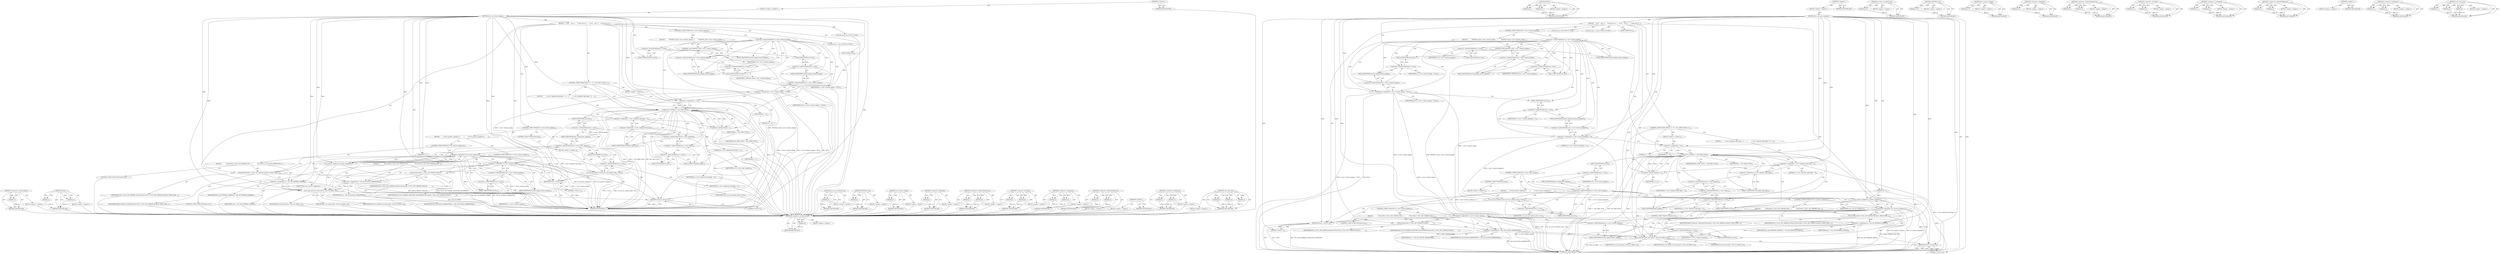 digraph "ssl3_send_alert" {
vulnerable_144 [label=<(METHOD,&lt;operator&gt;.postIncrement)>];
vulnerable_145 [label=<(PARAM,p1)>];
vulnerable_146 [label=<(BLOCK,&lt;empty&gt;,&lt;empty&gt;)>];
vulnerable_147 [label=<(METHOD_RETURN,ANY)>];
vulnerable_166 [label=<(METHOD,SSLerr)>];
vulnerable_167 [label=<(PARAM,p1)>];
vulnerable_168 [label=<(PARAM,p2)>];
vulnerable_169 [label=<(BLOCK,&lt;empty&gt;,&lt;empty&gt;)>];
vulnerable_170 [label=<(METHOD_RETURN,ANY)>];
vulnerable_6 [label=<(METHOD,&lt;global&gt;)<SUB>1</SUB>>];
vulnerable_7 [label=<(BLOCK,&lt;empty&gt;,&lt;empty&gt;)<SUB>1</SUB>>];
vulnerable_8 [label=<(METHOD,tls1_set_server_sigalgs)<SUB>1</SUB>>];
vulnerable_9 [label=<(PARAM,SSL *s)<SUB>1</SUB>>];
vulnerable_10 [label=<(BLOCK,{
    int al;
    size_t i;
    /* Clear any sh...,{
    int al;
    size_t i;
    /* Clear any sh...)<SUB>2</SUB>>];
vulnerable_11 [label="<(LOCAL,int al: int)<SUB>3</SUB>>"];
vulnerable_12 [label="<(LOCAL,size_t i: size_t)<SUB>4</SUB>>"];
vulnerable_13 [label=<(CONTROL_STRUCTURE,IF,if (s-&gt;cert-&gt;shared_sigalgs))<SUB>6</SUB>>];
vulnerable_14 [label=<(&lt;operator&gt;.indirectFieldAccess,s-&gt;cert-&gt;shared_sigalgs)<SUB>6</SUB>>];
vulnerable_15 [label=<(&lt;operator&gt;.indirectFieldAccess,s-&gt;cert)<SUB>6</SUB>>];
vulnerable_16 [label=<(IDENTIFIER,s,if (s-&gt;cert-&gt;shared_sigalgs))<SUB>6</SUB>>];
vulnerable_17 [label=<(FIELD_IDENTIFIER,cert,cert)<SUB>6</SUB>>];
vulnerable_18 [label=<(FIELD_IDENTIFIER,shared_sigalgs,shared_sigalgs)<SUB>6</SUB>>];
vulnerable_19 [label=<(BLOCK,{
         OPENSSL_free(s-&gt;cert-&gt;shared_sigalgs...,{
         OPENSSL_free(s-&gt;cert-&gt;shared_sigalgs...)<SUB>6</SUB>>];
vulnerable_20 [label=<(OPENSSL_free,OPENSSL_free(s-&gt;cert-&gt;shared_sigalgs))<SUB>7</SUB>>];
vulnerable_21 [label=<(&lt;operator&gt;.indirectFieldAccess,s-&gt;cert-&gt;shared_sigalgs)<SUB>7</SUB>>];
vulnerable_22 [label=<(&lt;operator&gt;.indirectFieldAccess,s-&gt;cert)<SUB>7</SUB>>];
vulnerable_23 [label=<(IDENTIFIER,s,OPENSSL_free(s-&gt;cert-&gt;shared_sigalgs))<SUB>7</SUB>>];
vulnerable_24 [label=<(FIELD_IDENTIFIER,cert,cert)<SUB>7</SUB>>];
vulnerable_25 [label=<(FIELD_IDENTIFIER,shared_sigalgs,shared_sigalgs)<SUB>7</SUB>>];
vulnerable_26 [label=<(&lt;operator&gt;.assignment,s-&gt;cert-&gt;shared_sigalgs = NULL)<SUB>8</SUB>>];
vulnerable_27 [label=<(&lt;operator&gt;.indirectFieldAccess,s-&gt;cert-&gt;shared_sigalgs)<SUB>8</SUB>>];
vulnerable_28 [label=<(&lt;operator&gt;.indirectFieldAccess,s-&gt;cert)<SUB>8</SUB>>];
vulnerable_29 [label=<(IDENTIFIER,s,s-&gt;cert-&gt;shared_sigalgs = NULL)<SUB>8</SUB>>];
vulnerable_30 [label=<(FIELD_IDENTIFIER,cert,cert)<SUB>8</SUB>>];
vulnerable_31 [label=<(FIELD_IDENTIFIER,shared_sigalgs,shared_sigalgs)<SUB>8</SUB>>];
vulnerable_32 [label=<(IDENTIFIER,NULL,s-&gt;cert-&gt;shared_sigalgs = NULL)<SUB>8</SUB>>];
vulnerable_33 [label=<(CONTROL_STRUCTURE,FOR,for (i = 0;i &lt; SSL_PKEY_NUM;i++))<SUB>11</SUB>>];
vulnerable_34 [label=<(BLOCK,&lt;empty&gt;,&lt;empty&gt;)<SUB>11</SUB>>];
vulnerable_35 [label=<(&lt;operator&gt;.assignment,i = 0)<SUB>11</SUB>>];
vulnerable_36 [label=<(IDENTIFIER,i,i = 0)<SUB>11</SUB>>];
vulnerable_37 [label=<(LITERAL,0,i = 0)<SUB>11</SUB>>];
vulnerable_38 [label=<(&lt;operator&gt;.lessThan,i &lt; SSL_PKEY_NUM)<SUB>11</SUB>>];
vulnerable_39 [label=<(IDENTIFIER,i,i &lt; SSL_PKEY_NUM)<SUB>11</SUB>>];
vulnerable_40 [label=<(IDENTIFIER,SSL_PKEY_NUM,i &lt; SSL_PKEY_NUM)<SUB>11</SUB>>];
vulnerable_41 [label=<(&lt;operator&gt;.postIncrement,i++)<SUB>11</SUB>>];
vulnerable_42 [label=<(IDENTIFIER,i,i++)<SUB>11</SUB>>];
vulnerable_43 [label=<(BLOCK,{
        s-&gt;cert-&gt;pkeys[i].valid_flags = 0;
    },{
        s-&gt;cert-&gt;pkeys[i].valid_flags = 0;
    })<SUB>11</SUB>>];
vulnerable_44 [label=<(&lt;operator&gt;.assignment,s-&gt;cert-&gt;pkeys[i].valid_flags = 0)<SUB>12</SUB>>];
vulnerable_45 [label=<(&lt;operator&gt;.fieldAccess,s-&gt;cert-&gt;pkeys[i].valid_flags)<SUB>12</SUB>>];
vulnerable_46 [label=<(&lt;operator&gt;.indirectIndexAccess,s-&gt;cert-&gt;pkeys[i])<SUB>12</SUB>>];
vulnerable_47 [label=<(&lt;operator&gt;.indirectFieldAccess,s-&gt;cert-&gt;pkeys)<SUB>12</SUB>>];
vulnerable_48 [label=<(&lt;operator&gt;.indirectFieldAccess,s-&gt;cert)<SUB>12</SUB>>];
vulnerable_49 [label=<(IDENTIFIER,s,s-&gt;cert-&gt;pkeys[i].valid_flags = 0)<SUB>12</SUB>>];
vulnerable_50 [label=<(FIELD_IDENTIFIER,cert,cert)<SUB>12</SUB>>];
vulnerable_51 [label=<(FIELD_IDENTIFIER,pkeys,pkeys)<SUB>12</SUB>>];
vulnerable_52 [label=<(IDENTIFIER,i,s-&gt;cert-&gt;pkeys[i].valid_flags = 0)<SUB>12</SUB>>];
vulnerable_53 [label=<(FIELD_IDENTIFIER,valid_flags,valid_flags)<SUB>12</SUB>>];
vulnerable_54 [label=<(LITERAL,0,s-&gt;cert-&gt;pkeys[i].valid_flags = 0)<SUB>12</SUB>>];
vulnerable_55 [label=<(CONTROL_STRUCTURE,IF,if (s-&gt;cert-&gt;peer_sigalgs))<SUB>16</SUB>>];
vulnerable_56 [label=<(&lt;operator&gt;.indirectFieldAccess,s-&gt;cert-&gt;peer_sigalgs)<SUB>16</SUB>>];
vulnerable_57 [label=<(&lt;operator&gt;.indirectFieldAccess,s-&gt;cert)<SUB>16</SUB>>];
vulnerable_58 [label=<(IDENTIFIER,s,if (s-&gt;cert-&gt;peer_sigalgs))<SUB>16</SUB>>];
vulnerable_59 [label=<(FIELD_IDENTIFIER,cert,cert)<SUB>16</SUB>>];
vulnerable_60 [label=<(FIELD_IDENTIFIER,peer_sigalgs,peer_sigalgs)<SUB>16</SUB>>];
vulnerable_61 [label=<(BLOCK,{
        if (!tls1_process_sigalgs(s)) {
     ...,{
        if (!tls1_process_sigalgs(s)) {
     ...)<SUB>16</SUB>>];
vulnerable_62 [label=<(CONTROL_STRUCTURE,IF,if (!tls1_process_sigalgs(s)))<SUB>17</SUB>>];
vulnerable_63 [label=<(&lt;operator&gt;.logicalNot,!tls1_process_sigalgs(s))<SUB>17</SUB>>];
vulnerable_64 [label=<(tls1_process_sigalgs,tls1_process_sigalgs(s))<SUB>17</SUB>>];
vulnerable_65 [label=<(IDENTIFIER,s,tls1_process_sigalgs(s))<SUB>17</SUB>>];
vulnerable_66 [label=<(BLOCK,{
            SSLerr(SSL_F_TLS1_SET_SERVER_SIGA...,{
            SSLerr(SSL_F_TLS1_SET_SERVER_SIGA...)<SUB>17</SUB>>];
vulnerable_67 [label=<(SSLerr,SSLerr(SSL_F_TLS1_SET_SERVER_SIGALGS, ERR_R_MAL...)<SUB>18</SUB>>];
vulnerable_68 [label=<(IDENTIFIER,SSL_F_TLS1_SET_SERVER_SIGALGS,SSLerr(SSL_F_TLS1_SET_SERVER_SIGALGS, ERR_R_MAL...)<SUB>18</SUB>>];
vulnerable_69 [label=<(IDENTIFIER,ERR_R_MALLOC_FAILURE,SSLerr(SSL_F_TLS1_SET_SERVER_SIGALGS, ERR_R_MAL...)<SUB>18</SUB>>];
vulnerable_70 [label=<(&lt;operator&gt;.assignment,al = SSL_AD_INTERNAL_ERROR)<SUB>19</SUB>>];
vulnerable_71 [label=<(IDENTIFIER,al,al = SSL_AD_INTERNAL_ERROR)<SUB>19</SUB>>];
vulnerable_72 [label=<(IDENTIFIER,SSL_AD_INTERNAL_ERROR,al = SSL_AD_INTERNAL_ERROR)<SUB>19</SUB>>];
vulnerable_73 [label=<(CONTROL_STRUCTURE,GOTO,goto err;)<SUB>20</SUB>>];
vulnerable_74 [label=<(CONTROL_STRUCTURE,IF,if (!s-&gt;cert-&gt;shared_sigalgs))<SUB>23</SUB>>];
vulnerable_75 [label=<(&lt;operator&gt;.logicalNot,!s-&gt;cert-&gt;shared_sigalgs)<SUB>23</SUB>>];
vulnerable_76 [label=<(&lt;operator&gt;.indirectFieldAccess,s-&gt;cert-&gt;shared_sigalgs)<SUB>23</SUB>>];
vulnerable_77 [label=<(&lt;operator&gt;.indirectFieldAccess,s-&gt;cert)<SUB>23</SUB>>];
vulnerable_78 [label=<(IDENTIFIER,s,!s-&gt;cert-&gt;shared_sigalgs)<SUB>23</SUB>>];
vulnerable_79 [label=<(FIELD_IDENTIFIER,cert,cert)<SUB>23</SUB>>];
vulnerable_80 [label=<(FIELD_IDENTIFIER,shared_sigalgs,shared_sigalgs)<SUB>23</SUB>>];
vulnerable_81 [label=<(BLOCK,{
            SSLerr(SSL_F_TLS1_SET_SERVER_SIGA...,{
            SSLerr(SSL_F_TLS1_SET_SERVER_SIGA...)<SUB>23</SUB>>];
vulnerable_82 [label=<(SSLerr,SSLerr(SSL_F_TLS1_SET_SERVER_SIGALGS,
         ...)<SUB>24</SUB>>];
vulnerable_83 [label=<(IDENTIFIER,SSL_F_TLS1_SET_SERVER_SIGALGS,SSLerr(SSL_F_TLS1_SET_SERVER_SIGALGS,
         ...)<SUB>24</SUB>>];
vulnerable_84 [label=<(IDENTIFIER,SSL_R_NO_SHARED_SIGATURE_ALGORITHMS,SSLerr(SSL_F_TLS1_SET_SERVER_SIGALGS,
         ...)<SUB>25</SUB>>];
vulnerable_85 [label=<(&lt;operator&gt;.assignment,al = SSL_AD_ILLEGAL_PARAMETER)<SUB>26</SUB>>];
vulnerable_86 [label=<(IDENTIFIER,al,al = SSL_AD_ILLEGAL_PARAMETER)<SUB>26</SUB>>];
vulnerable_87 [label=<(IDENTIFIER,SSL_AD_ILLEGAL_PARAMETER,al = SSL_AD_ILLEGAL_PARAMETER)<SUB>26</SUB>>];
vulnerable_88 [label=<(CONTROL_STRUCTURE,GOTO,goto err;)<SUB>27</SUB>>];
vulnerable_89 [label=<(CONTROL_STRUCTURE,ELSE,else)<SUB>30</SUB>>];
vulnerable_90 [label=<(BLOCK,&lt;empty&gt;,&lt;empty&gt;)<SUB>30</SUB>>];
vulnerable_91 [label=<(ssl_cert_set_default_md,ssl_cert_set_default_md(s-&gt;cert))<SUB>30</SUB>>];
vulnerable_92 [label=<(&lt;operator&gt;.indirectFieldAccess,s-&gt;cert)<SUB>30</SUB>>];
vulnerable_93 [label=<(IDENTIFIER,s,ssl_cert_set_default_md(s-&gt;cert))<SUB>30</SUB>>];
vulnerable_94 [label=<(FIELD_IDENTIFIER,cert,cert)<SUB>30</SUB>>];
vulnerable_95 [label=<(RETURN,return 1;,return 1;)<SUB>31</SUB>>];
vulnerable_96 [label=<(LITERAL,1,return 1;)<SUB>31</SUB>>];
vulnerable_97 [label=<(JUMP_TARGET,err)<SUB>32</SUB>>];
vulnerable_98 [label=<(ssl3_send_alert,ssl3_send_alert(s, SSL3_AL_FATAL, al))<SUB>33</SUB>>];
vulnerable_99 [label=<(IDENTIFIER,s,ssl3_send_alert(s, SSL3_AL_FATAL, al))<SUB>33</SUB>>];
vulnerable_100 [label=<(IDENTIFIER,SSL3_AL_FATAL,ssl3_send_alert(s, SSL3_AL_FATAL, al))<SUB>33</SUB>>];
vulnerable_101 [label=<(IDENTIFIER,al,ssl3_send_alert(s, SSL3_AL_FATAL, al))<SUB>33</SUB>>];
vulnerable_102 [label=<(RETURN,return 0;,return 0;)<SUB>34</SUB>>];
vulnerable_103 [label=<(LITERAL,0,return 0;)<SUB>34</SUB>>];
vulnerable_104 [label=<(METHOD_RETURN,int)<SUB>1</SUB>>];
vulnerable_106 [label=<(METHOD_RETURN,ANY)<SUB>1</SUB>>];
vulnerable_171 [label=<(METHOD,ssl_cert_set_default_md)>];
vulnerable_172 [label=<(PARAM,p1)>];
vulnerable_173 [label=<(BLOCK,&lt;empty&gt;,&lt;empty&gt;)>];
vulnerable_174 [label=<(METHOD_RETURN,ANY)>];
vulnerable_130 [label=<(METHOD,OPENSSL_free)>];
vulnerable_131 [label=<(PARAM,p1)>];
vulnerable_132 [label=<(BLOCK,&lt;empty&gt;,&lt;empty&gt;)>];
vulnerable_133 [label=<(METHOD_RETURN,ANY)>];
vulnerable_162 [label=<(METHOD,tls1_process_sigalgs)>];
vulnerable_163 [label=<(PARAM,p1)>];
vulnerable_164 [label=<(BLOCK,&lt;empty&gt;,&lt;empty&gt;)>];
vulnerable_165 [label=<(METHOD_RETURN,ANY)>];
vulnerable_158 [label=<(METHOD,&lt;operator&gt;.logicalNot)>];
vulnerable_159 [label=<(PARAM,p1)>];
vulnerable_160 [label=<(BLOCK,&lt;empty&gt;,&lt;empty&gt;)>];
vulnerable_161 [label=<(METHOD_RETURN,ANY)>];
vulnerable_153 [label=<(METHOD,&lt;operator&gt;.indirectIndexAccess)>];
vulnerable_154 [label=<(PARAM,p1)>];
vulnerable_155 [label=<(PARAM,p2)>];
vulnerable_156 [label=<(BLOCK,&lt;empty&gt;,&lt;empty&gt;)>];
vulnerable_157 [label=<(METHOD_RETURN,ANY)>];
vulnerable_139 [label=<(METHOD,&lt;operator&gt;.lessThan)>];
vulnerable_140 [label=<(PARAM,p1)>];
vulnerable_141 [label=<(PARAM,p2)>];
vulnerable_142 [label=<(BLOCK,&lt;empty&gt;,&lt;empty&gt;)>];
vulnerable_143 [label=<(METHOD_RETURN,ANY)>];
vulnerable_134 [label=<(METHOD,&lt;operator&gt;.assignment)>];
vulnerable_135 [label=<(PARAM,p1)>];
vulnerable_136 [label=<(PARAM,p2)>];
vulnerable_137 [label=<(BLOCK,&lt;empty&gt;,&lt;empty&gt;)>];
vulnerable_138 [label=<(METHOD_RETURN,ANY)>];
vulnerable_125 [label=<(METHOD,&lt;operator&gt;.indirectFieldAccess)>];
vulnerable_126 [label=<(PARAM,p1)>];
vulnerable_127 [label=<(PARAM,p2)>];
vulnerable_128 [label=<(BLOCK,&lt;empty&gt;,&lt;empty&gt;)>];
vulnerable_129 [label=<(METHOD_RETURN,ANY)>];
vulnerable_119 [label=<(METHOD,&lt;global&gt;)<SUB>1</SUB>>];
vulnerable_120 [label=<(BLOCK,&lt;empty&gt;,&lt;empty&gt;)>];
vulnerable_121 [label=<(METHOD_RETURN,ANY)>];
vulnerable_148 [label=<(METHOD,&lt;operator&gt;.fieldAccess)>];
vulnerable_149 [label=<(PARAM,p1)>];
vulnerable_150 [label=<(PARAM,p2)>];
vulnerable_151 [label=<(BLOCK,&lt;empty&gt;,&lt;empty&gt;)>];
vulnerable_152 [label=<(METHOD_RETURN,ANY)>];
vulnerable_175 [label=<(METHOD,ssl3_send_alert)>];
vulnerable_176 [label=<(PARAM,p1)>];
vulnerable_177 [label=<(PARAM,p2)>];
vulnerable_178 [label=<(PARAM,p3)>];
vulnerable_179 [label=<(BLOCK,&lt;empty&gt;,&lt;empty&gt;)>];
vulnerable_180 [label=<(METHOD_RETURN,ANY)>];
fixed_151 [label=<(METHOD,&lt;operator&gt;.postIncrement)>];
fixed_152 [label=<(PARAM,p1)>];
fixed_153 [label=<(BLOCK,&lt;empty&gt;,&lt;empty&gt;)>];
fixed_154 [label=<(METHOD_RETURN,ANY)>];
fixed_173 [label=<(METHOD,SSLerr)>];
fixed_174 [label=<(PARAM,p1)>];
fixed_175 [label=<(PARAM,p2)>];
fixed_176 [label=<(BLOCK,&lt;empty&gt;,&lt;empty&gt;)>];
fixed_177 [label=<(METHOD_RETURN,ANY)>];
fixed_6 [label=<(METHOD,&lt;global&gt;)<SUB>1</SUB>>];
fixed_7 [label=<(BLOCK,&lt;empty&gt;,&lt;empty&gt;)<SUB>1</SUB>>];
fixed_8 [label=<(METHOD,tls1_set_server_sigalgs)<SUB>1</SUB>>];
fixed_9 [label=<(PARAM,SSL *s)<SUB>1</SUB>>];
fixed_10 [label=<(BLOCK,{
    int al;
    size_t i;
    /* Clear any sh...,{
    int al;
    size_t i;
    /* Clear any sh...)<SUB>2</SUB>>];
fixed_11 [label="<(LOCAL,int al: int)<SUB>3</SUB>>"];
fixed_12 [label="<(LOCAL,size_t i: size_t)<SUB>4</SUB>>"];
fixed_13 [label=<(CONTROL_STRUCTURE,IF,if (s-&gt;cert-&gt;shared_sigalgs))<SUB>6</SUB>>];
fixed_14 [label=<(&lt;operator&gt;.indirectFieldAccess,s-&gt;cert-&gt;shared_sigalgs)<SUB>6</SUB>>];
fixed_15 [label=<(&lt;operator&gt;.indirectFieldAccess,s-&gt;cert)<SUB>6</SUB>>];
fixed_16 [label=<(IDENTIFIER,s,if (s-&gt;cert-&gt;shared_sigalgs))<SUB>6</SUB>>];
fixed_17 [label=<(FIELD_IDENTIFIER,cert,cert)<SUB>6</SUB>>];
fixed_18 [label=<(FIELD_IDENTIFIER,shared_sigalgs,shared_sigalgs)<SUB>6</SUB>>];
fixed_19 [label=<(BLOCK,{
         OPENSSL_free(s-&gt;cert-&gt;shared_sigalgs...,{
         OPENSSL_free(s-&gt;cert-&gt;shared_sigalgs...)<SUB>6</SUB>>];
fixed_20 [label=<(OPENSSL_free,OPENSSL_free(s-&gt;cert-&gt;shared_sigalgs))<SUB>7</SUB>>];
fixed_21 [label=<(&lt;operator&gt;.indirectFieldAccess,s-&gt;cert-&gt;shared_sigalgs)<SUB>7</SUB>>];
fixed_22 [label=<(&lt;operator&gt;.indirectFieldAccess,s-&gt;cert)<SUB>7</SUB>>];
fixed_23 [label=<(IDENTIFIER,s,OPENSSL_free(s-&gt;cert-&gt;shared_sigalgs))<SUB>7</SUB>>];
fixed_24 [label=<(FIELD_IDENTIFIER,cert,cert)<SUB>7</SUB>>];
fixed_25 [label=<(FIELD_IDENTIFIER,shared_sigalgs,shared_sigalgs)<SUB>7</SUB>>];
fixed_26 [label=<(&lt;operator&gt;.assignment,s-&gt;cert-&gt;shared_sigalgs = NULL)<SUB>8</SUB>>];
fixed_27 [label=<(&lt;operator&gt;.indirectFieldAccess,s-&gt;cert-&gt;shared_sigalgs)<SUB>8</SUB>>];
fixed_28 [label=<(&lt;operator&gt;.indirectFieldAccess,s-&gt;cert)<SUB>8</SUB>>];
fixed_29 [label=<(IDENTIFIER,s,s-&gt;cert-&gt;shared_sigalgs = NULL)<SUB>8</SUB>>];
fixed_30 [label=<(FIELD_IDENTIFIER,cert,cert)<SUB>8</SUB>>];
fixed_31 [label=<(FIELD_IDENTIFIER,shared_sigalgs,shared_sigalgs)<SUB>8</SUB>>];
fixed_32 [label=<(IDENTIFIER,NULL,s-&gt;cert-&gt;shared_sigalgs = NULL)<SUB>8</SUB>>];
fixed_33 [label=<(&lt;operator&gt;.assignment,s-&gt;cert-&gt;shared_sigalgslen = 0)<SUB>9</SUB>>];
fixed_34 [label=<(&lt;operator&gt;.indirectFieldAccess,s-&gt;cert-&gt;shared_sigalgslen)<SUB>9</SUB>>];
fixed_35 [label=<(&lt;operator&gt;.indirectFieldAccess,s-&gt;cert)<SUB>9</SUB>>];
fixed_36 [label=<(IDENTIFIER,s,s-&gt;cert-&gt;shared_sigalgslen = 0)<SUB>9</SUB>>];
fixed_37 [label=<(FIELD_IDENTIFIER,cert,cert)<SUB>9</SUB>>];
fixed_38 [label=<(FIELD_IDENTIFIER,shared_sigalgslen,shared_sigalgslen)<SUB>9</SUB>>];
fixed_39 [label=<(LITERAL,0,s-&gt;cert-&gt;shared_sigalgslen = 0)<SUB>9</SUB>>];
fixed_40 [label=<(CONTROL_STRUCTURE,FOR,for (i = 0;i &lt; SSL_PKEY_NUM;i++))<SUB>12</SUB>>];
fixed_41 [label=<(BLOCK,&lt;empty&gt;,&lt;empty&gt;)<SUB>12</SUB>>];
fixed_42 [label=<(&lt;operator&gt;.assignment,i = 0)<SUB>12</SUB>>];
fixed_43 [label=<(IDENTIFIER,i,i = 0)<SUB>12</SUB>>];
fixed_44 [label=<(LITERAL,0,i = 0)<SUB>12</SUB>>];
fixed_45 [label=<(&lt;operator&gt;.lessThan,i &lt; SSL_PKEY_NUM)<SUB>12</SUB>>];
fixed_46 [label=<(IDENTIFIER,i,i &lt; SSL_PKEY_NUM)<SUB>12</SUB>>];
fixed_47 [label=<(IDENTIFIER,SSL_PKEY_NUM,i &lt; SSL_PKEY_NUM)<SUB>12</SUB>>];
fixed_48 [label=<(&lt;operator&gt;.postIncrement,i++)<SUB>12</SUB>>];
fixed_49 [label=<(IDENTIFIER,i,i++)<SUB>12</SUB>>];
fixed_50 [label=<(BLOCK,{
        s-&gt;cert-&gt;pkeys[i].valid_flags = 0;
    },{
        s-&gt;cert-&gt;pkeys[i].valid_flags = 0;
    })<SUB>12</SUB>>];
fixed_51 [label=<(&lt;operator&gt;.assignment,s-&gt;cert-&gt;pkeys[i].valid_flags = 0)<SUB>13</SUB>>];
fixed_52 [label=<(&lt;operator&gt;.fieldAccess,s-&gt;cert-&gt;pkeys[i].valid_flags)<SUB>13</SUB>>];
fixed_53 [label=<(&lt;operator&gt;.indirectIndexAccess,s-&gt;cert-&gt;pkeys[i])<SUB>13</SUB>>];
fixed_54 [label=<(&lt;operator&gt;.indirectFieldAccess,s-&gt;cert-&gt;pkeys)<SUB>13</SUB>>];
fixed_55 [label=<(&lt;operator&gt;.indirectFieldAccess,s-&gt;cert)<SUB>13</SUB>>];
fixed_56 [label=<(IDENTIFIER,s,s-&gt;cert-&gt;pkeys[i].valid_flags = 0)<SUB>13</SUB>>];
fixed_57 [label=<(FIELD_IDENTIFIER,cert,cert)<SUB>13</SUB>>];
fixed_58 [label=<(FIELD_IDENTIFIER,pkeys,pkeys)<SUB>13</SUB>>];
fixed_59 [label=<(IDENTIFIER,i,s-&gt;cert-&gt;pkeys[i].valid_flags = 0)<SUB>13</SUB>>];
fixed_60 [label=<(FIELD_IDENTIFIER,valid_flags,valid_flags)<SUB>13</SUB>>];
fixed_61 [label=<(LITERAL,0,s-&gt;cert-&gt;pkeys[i].valid_flags = 0)<SUB>13</SUB>>];
fixed_62 [label=<(CONTROL_STRUCTURE,IF,if (s-&gt;cert-&gt;peer_sigalgs))<SUB>17</SUB>>];
fixed_63 [label=<(&lt;operator&gt;.indirectFieldAccess,s-&gt;cert-&gt;peer_sigalgs)<SUB>17</SUB>>];
fixed_64 [label=<(&lt;operator&gt;.indirectFieldAccess,s-&gt;cert)<SUB>17</SUB>>];
fixed_65 [label=<(IDENTIFIER,s,if (s-&gt;cert-&gt;peer_sigalgs))<SUB>17</SUB>>];
fixed_66 [label=<(FIELD_IDENTIFIER,cert,cert)<SUB>17</SUB>>];
fixed_67 [label=<(FIELD_IDENTIFIER,peer_sigalgs,peer_sigalgs)<SUB>17</SUB>>];
fixed_68 [label=<(BLOCK,{
        if (!tls1_process_sigalgs(s)) {
     ...,{
        if (!tls1_process_sigalgs(s)) {
     ...)<SUB>17</SUB>>];
fixed_69 [label=<(CONTROL_STRUCTURE,IF,if (!tls1_process_sigalgs(s)))<SUB>18</SUB>>];
fixed_70 [label=<(&lt;operator&gt;.logicalNot,!tls1_process_sigalgs(s))<SUB>18</SUB>>];
fixed_71 [label=<(tls1_process_sigalgs,tls1_process_sigalgs(s))<SUB>18</SUB>>];
fixed_72 [label=<(IDENTIFIER,s,tls1_process_sigalgs(s))<SUB>18</SUB>>];
fixed_73 [label=<(BLOCK,{
            SSLerr(SSL_F_TLS1_SET_SERVER_SIGA...,{
            SSLerr(SSL_F_TLS1_SET_SERVER_SIGA...)<SUB>18</SUB>>];
fixed_74 [label=<(SSLerr,SSLerr(SSL_F_TLS1_SET_SERVER_SIGALGS, ERR_R_MAL...)<SUB>19</SUB>>];
fixed_75 [label=<(IDENTIFIER,SSL_F_TLS1_SET_SERVER_SIGALGS,SSLerr(SSL_F_TLS1_SET_SERVER_SIGALGS, ERR_R_MAL...)<SUB>19</SUB>>];
fixed_76 [label=<(IDENTIFIER,ERR_R_MALLOC_FAILURE,SSLerr(SSL_F_TLS1_SET_SERVER_SIGALGS, ERR_R_MAL...)<SUB>19</SUB>>];
fixed_77 [label=<(&lt;operator&gt;.assignment,al = SSL_AD_INTERNAL_ERROR)<SUB>20</SUB>>];
fixed_78 [label=<(IDENTIFIER,al,al = SSL_AD_INTERNAL_ERROR)<SUB>20</SUB>>];
fixed_79 [label=<(IDENTIFIER,SSL_AD_INTERNAL_ERROR,al = SSL_AD_INTERNAL_ERROR)<SUB>20</SUB>>];
fixed_80 [label=<(CONTROL_STRUCTURE,GOTO,goto err;)<SUB>21</SUB>>];
fixed_81 [label=<(CONTROL_STRUCTURE,IF,if (!s-&gt;cert-&gt;shared_sigalgs))<SUB>24</SUB>>];
fixed_82 [label=<(&lt;operator&gt;.logicalNot,!s-&gt;cert-&gt;shared_sigalgs)<SUB>24</SUB>>];
fixed_83 [label=<(&lt;operator&gt;.indirectFieldAccess,s-&gt;cert-&gt;shared_sigalgs)<SUB>24</SUB>>];
fixed_84 [label=<(&lt;operator&gt;.indirectFieldAccess,s-&gt;cert)<SUB>24</SUB>>];
fixed_85 [label=<(IDENTIFIER,s,!s-&gt;cert-&gt;shared_sigalgs)<SUB>24</SUB>>];
fixed_86 [label=<(FIELD_IDENTIFIER,cert,cert)<SUB>24</SUB>>];
fixed_87 [label=<(FIELD_IDENTIFIER,shared_sigalgs,shared_sigalgs)<SUB>24</SUB>>];
fixed_88 [label=<(BLOCK,{
            SSLerr(SSL_F_TLS1_SET_SERVER_SIGA...,{
            SSLerr(SSL_F_TLS1_SET_SERVER_SIGA...)<SUB>24</SUB>>];
fixed_89 [label=<(SSLerr,SSLerr(SSL_F_TLS1_SET_SERVER_SIGALGS,
         ...)<SUB>25</SUB>>];
fixed_90 [label=<(IDENTIFIER,SSL_F_TLS1_SET_SERVER_SIGALGS,SSLerr(SSL_F_TLS1_SET_SERVER_SIGALGS,
         ...)<SUB>25</SUB>>];
fixed_91 [label=<(IDENTIFIER,SSL_R_NO_SHARED_SIGATURE_ALGORITHMS,SSLerr(SSL_F_TLS1_SET_SERVER_SIGALGS,
         ...)<SUB>26</SUB>>];
fixed_92 [label=<(&lt;operator&gt;.assignment,al = SSL_AD_ILLEGAL_PARAMETER)<SUB>27</SUB>>];
fixed_93 [label=<(IDENTIFIER,al,al = SSL_AD_ILLEGAL_PARAMETER)<SUB>27</SUB>>];
fixed_94 [label=<(IDENTIFIER,SSL_AD_ILLEGAL_PARAMETER,al = SSL_AD_ILLEGAL_PARAMETER)<SUB>27</SUB>>];
fixed_95 [label=<(CONTROL_STRUCTURE,GOTO,goto err;)<SUB>28</SUB>>];
fixed_96 [label=<(CONTROL_STRUCTURE,ELSE,else)<SUB>31</SUB>>];
fixed_97 [label=<(BLOCK,&lt;empty&gt;,&lt;empty&gt;)<SUB>31</SUB>>];
fixed_98 [label=<(ssl_cert_set_default_md,ssl_cert_set_default_md(s-&gt;cert))<SUB>31</SUB>>];
fixed_99 [label=<(&lt;operator&gt;.indirectFieldAccess,s-&gt;cert)<SUB>31</SUB>>];
fixed_100 [label=<(IDENTIFIER,s,ssl_cert_set_default_md(s-&gt;cert))<SUB>31</SUB>>];
fixed_101 [label=<(FIELD_IDENTIFIER,cert,cert)<SUB>31</SUB>>];
fixed_102 [label=<(RETURN,return 1;,return 1;)<SUB>32</SUB>>];
fixed_103 [label=<(LITERAL,1,return 1;)<SUB>32</SUB>>];
fixed_104 [label=<(JUMP_TARGET,err)<SUB>33</SUB>>];
fixed_105 [label=<(ssl3_send_alert,ssl3_send_alert(s, SSL3_AL_FATAL, al))<SUB>34</SUB>>];
fixed_106 [label=<(IDENTIFIER,s,ssl3_send_alert(s, SSL3_AL_FATAL, al))<SUB>34</SUB>>];
fixed_107 [label=<(IDENTIFIER,SSL3_AL_FATAL,ssl3_send_alert(s, SSL3_AL_FATAL, al))<SUB>34</SUB>>];
fixed_108 [label=<(IDENTIFIER,al,ssl3_send_alert(s, SSL3_AL_FATAL, al))<SUB>34</SUB>>];
fixed_109 [label=<(RETURN,return 0;,return 0;)<SUB>35</SUB>>];
fixed_110 [label=<(LITERAL,0,return 0;)<SUB>35</SUB>>];
fixed_111 [label=<(METHOD_RETURN,int)<SUB>1</SUB>>];
fixed_113 [label=<(METHOD_RETURN,ANY)<SUB>1</SUB>>];
fixed_178 [label=<(METHOD,ssl_cert_set_default_md)>];
fixed_179 [label=<(PARAM,p1)>];
fixed_180 [label=<(BLOCK,&lt;empty&gt;,&lt;empty&gt;)>];
fixed_181 [label=<(METHOD_RETURN,ANY)>];
fixed_137 [label=<(METHOD,OPENSSL_free)>];
fixed_138 [label=<(PARAM,p1)>];
fixed_139 [label=<(BLOCK,&lt;empty&gt;,&lt;empty&gt;)>];
fixed_140 [label=<(METHOD_RETURN,ANY)>];
fixed_169 [label=<(METHOD,tls1_process_sigalgs)>];
fixed_170 [label=<(PARAM,p1)>];
fixed_171 [label=<(BLOCK,&lt;empty&gt;,&lt;empty&gt;)>];
fixed_172 [label=<(METHOD_RETURN,ANY)>];
fixed_165 [label=<(METHOD,&lt;operator&gt;.logicalNot)>];
fixed_166 [label=<(PARAM,p1)>];
fixed_167 [label=<(BLOCK,&lt;empty&gt;,&lt;empty&gt;)>];
fixed_168 [label=<(METHOD_RETURN,ANY)>];
fixed_160 [label=<(METHOD,&lt;operator&gt;.indirectIndexAccess)>];
fixed_161 [label=<(PARAM,p1)>];
fixed_162 [label=<(PARAM,p2)>];
fixed_163 [label=<(BLOCK,&lt;empty&gt;,&lt;empty&gt;)>];
fixed_164 [label=<(METHOD_RETURN,ANY)>];
fixed_146 [label=<(METHOD,&lt;operator&gt;.lessThan)>];
fixed_147 [label=<(PARAM,p1)>];
fixed_148 [label=<(PARAM,p2)>];
fixed_149 [label=<(BLOCK,&lt;empty&gt;,&lt;empty&gt;)>];
fixed_150 [label=<(METHOD_RETURN,ANY)>];
fixed_141 [label=<(METHOD,&lt;operator&gt;.assignment)>];
fixed_142 [label=<(PARAM,p1)>];
fixed_143 [label=<(PARAM,p2)>];
fixed_144 [label=<(BLOCK,&lt;empty&gt;,&lt;empty&gt;)>];
fixed_145 [label=<(METHOD_RETURN,ANY)>];
fixed_132 [label=<(METHOD,&lt;operator&gt;.indirectFieldAccess)>];
fixed_133 [label=<(PARAM,p1)>];
fixed_134 [label=<(PARAM,p2)>];
fixed_135 [label=<(BLOCK,&lt;empty&gt;,&lt;empty&gt;)>];
fixed_136 [label=<(METHOD_RETURN,ANY)>];
fixed_126 [label=<(METHOD,&lt;global&gt;)<SUB>1</SUB>>];
fixed_127 [label=<(BLOCK,&lt;empty&gt;,&lt;empty&gt;)>];
fixed_128 [label=<(METHOD_RETURN,ANY)>];
fixed_155 [label=<(METHOD,&lt;operator&gt;.fieldAccess)>];
fixed_156 [label=<(PARAM,p1)>];
fixed_157 [label=<(PARAM,p2)>];
fixed_158 [label=<(BLOCK,&lt;empty&gt;,&lt;empty&gt;)>];
fixed_159 [label=<(METHOD_RETURN,ANY)>];
fixed_182 [label=<(METHOD,ssl3_send_alert)>];
fixed_183 [label=<(PARAM,p1)>];
fixed_184 [label=<(PARAM,p2)>];
fixed_185 [label=<(PARAM,p3)>];
fixed_186 [label=<(BLOCK,&lt;empty&gt;,&lt;empty&gt;)>];
fixed_187 [label=<(METHOD_RETURN,ANY)>];
vulnerable_144 -> vulnerable_145  [key=0, label="AST: "];
vulnerable_144 -> vulnerable_145  [key=1, label="DDG: "];
vulnerable_144 -> vulnerable_146  [key=0, label="AST: "];
vulnerable_144 -> vulnerable_147  [key=0, label="AST: "];
vulnerable_144 -> vulnerable_147  [key=1, label="CFG: "];
vulnerable_145 -> vulnerable_147  [key=0, label="DDG: p1"];
vulnerable_146 -> fixed_151  [key=0];
vulnerable_147 -> fixed_151  [key=0];
vulnerable_166 -> vulnerable_167  [key=0, label="AST: "];
vulnerable_166 -> vulnerable_167  [key=1, label="DDG: "];
vulnerable_166 -> vulnerable_169  [key=0, label="AST: "];
vulnerable_166 -> vulnerable_168  [key=0, label="AST: "];
vulnerable_166 -> vulnerable_168  [key=1, label="DDG: "];
vulnerable_166 -> vulnerable_170  [key=0, label="AST: "];
vulnerable_166 -> vulnerable_170  [key=1, label="CFG: "];
vulnerable_167 -> vulnerable_170  [key=0, label="DDG: p1"];
vulnerable_168 -> vulnerable_170  [key=0, label="DDG: p2"];
vulnerable_169 -> fixed_151  [key=0];
vulnerable_170 -> fixed_151  [key=0];
vulnerable_6 -> vulnerable_7  [key=0, label="AST: "];
vulnerable_6 -> vulnerable_106  [key=0, label="AST: "];
vulnerable_6 -> vulnerable_106  [key=1, label="CFG: "];
vulnerable_7 -> vulnerable_8  [key=0, label="AST: "];
vulnerable_8 -> vulnerable_9  [key=0, label="AST: "];
vulnerable_8 -> vulnerable_9  [key=1, label="DDG: "];
vulnerable_8 -> vulnerable_10  [key=0, label="AST: "];
vulnerable_8 -> vulnerable_104  [key=0, label="AST: "];
vulnerable_8 -> vulnerable_17  [key=0, label="CFG: "];
vulnerable_8 -> vulnerable_95  [key=0, label="DDG: "];
vulnerable_8 -> vulnerable_102  [key=0, label="DDG: "];
vulnerable_8 -> vulnerable_96  [key=0, label="DDG: "];
vulnerable_8 -> vulnerable_98  [key=0, label="DDG: "];
vulnerable_8 -> vulnerable_103  [key=0, label="DDG: "];
vulnerable_8 -> vulnerable_26  [key=0, label="DDG: "];
vulnerable_8 -> vulnerable_35  [key=0, label="DDG: "];
vulnerable_8 -> vulnerable_38  [key=0, label="DDG: "];
vulnerable_8 -> vulnerable_41  [key=0, label="DDG: "];
vulnerable_8 -> vulnerable_44  [key=0, label="DDG: "];
vulnerable_8 -> vulnerable_70  [key=0, label="DDG: "];
vulnerable_8 -> vulnerable_85  [key=0, label="DDG: "];
vulnerable_8 -> vulnerable_64  [key=0, label="DDG: "];
vulnerable_8 -> vulnerable_67  [key=0, label="DDG: "];
vulnerable_8 -> vulnerable_82  [key=0, label="DDG: "];
vulnerable_9 -> vulnerable_104  [key=0, label="DDG: s"];
vulnerable_9 -> vulnerable_91  [key=0, label="DDG: s"];
vulnerable_9 -> vulnerable_64  [key=0, label="DDG: s"];
vulnerable_10 -> vulnerable_11  [key=0, label="AST: "];
vulnerable_10 -> vulnerable_12  [key=0, label="AST: "];
vulnerable_10 -> vulnerable_13  [key=0, label="AST: "];
vulnerable_10 -> vulnerable_33  [key=0, label="AST: "];
vulnerable_10 -> vulnerable_55  [key=0, label="AST: "];
vulnerable_10 -> vulnerable_95  [key=0, label="AST: "];
vulnerable_10 -> vulnerable_97  [key=0, label="AST: "];
vulnerable_10 -> vulnerable_98  [key=0, label="AST: "];
vulnerable_10 -> vulnerable_102  [key=0, label="AST: "];
vulnerable_11 -> fixed_151  [key=0];
vulnerable_12 -> fixed_151  [key=0];
vulnerable_13 -> vulnerable_14  [key=0, label="AST: "];
vulnerable_13 -> vulnerable_19  [key=0, label="AST: "];
vulnerable_14 -> vulnerable_15  [key=0, label="AST: "];
vulnerable_14 -> vulnerable_18  [key=0, label="AST: "];
vulnerable_14 -> vulnerable_24  [key=0, label="CFG: "];
vulnerable_14 -> vulnerable_24  [key=1, label="CDG: "];
vulnerable_14 -> vulnerable_35  [key=0, label="CFG: "];
vulnerable_14 -> vulnerable_30  [key=0, label="CDG: "];
vulnerable_14 -> vulnerable_21  [key=0, label="CDG: "];
vulnerable_14 -> vulnerable_26  [key=0, label="CDG: "];
vulnerable_14 -> vulnerable_28  [key=0, label="CDG: "];
vulnerable_14 -> vulnerable_20  [key=0, label="CDG: "];
vulnerable_14 -> vulnerable_25  [key=0, label="CDG: "];
vulnerable_14 -> vulnerable_22  [key=0, label="CDG: "];
vulnerable_14 -> vulnerable_27  [key=0, label="CDG: "];
vulnerable_14 -> vulnerable_31  [key=0, label="CDG: "];
vulnerable_15 -> vulnerable_16  [key=0, label="AST: "];
vulnerable_15 -> vulnerable_17  [key=0, label="AST: "];
vulnerable_15 -> vulnerable_18  [key=0, label="CFG: "];
vulnerable_16 -> fixed_151  [key=0];
vulnerable_17 -> vulnerable_15  [key=0, label="CFG: "];
vulnerable_18 -> vulnerable_14  [key=0, label="CFG: "];
vulnerable_19 -> vulnerable_20  [key=0, label="AST: "];
vulnerable_19 -> vulnerable_26  [key=0, label="AST: "];
vulnerable_20 -> vulnerable_21  [key=0, label="AST: "];
vulnerable_20 -> vulnerable_30  [key=0, label="CFG: "];
vulnerable_20 -> vulnerable_104  [key=0, label="DDG: OPENSSL_free(s-&gt;cert-&gt;shared_sigalgs)"];
vulnerable_21 -> vulnerable_22  [key=0, label="AST: "];
vulnerable_21 -> vulnerable_25  [key=0, label="AST: "];
vulnerable_21 -> vulnerable_20  [key=0, label="CFG: "];
vulnerable_22 -> vulnerable_23  [key=0, label="AST: "];
vulnerable_22 -> vulnerable_24  [key=0, label="AST: "];
vulnerable_22 -> vulnerable_25  [key=0, label="CFG: "];
vulnerable_23 -> fixed_151  [key=0];
vulnerable_24 -> vulnerable_22  [key=0, label="CFG: "];
vulnerable_25 -> vulnerable_21  [key=0, label="CFG: "];
vulnerable_26 -> vulnerable_27  [key=0, label="AST: "];
vulnerable_26 -> vulnerable_32  [key=0, label="AST: "];
vulnerable_26 -> vulnerable_35  [key=0, label="CFG: "];
vulnerable_26 -> vulnerable_104  [key=0, label="DDG: s-&gt;cert-&gt;shared_sigalgs"];
vulnerable_26 -> vulnerable_104  [key=1, label="DDG: s-&gt;cert-&gt;shared_sigalgs = NULL"];
vulnerable_26 -> vulnerable_104  [key=2, label="DDG: NULL"];
vulnerable_26 -> vulnerable_75  [key=0, label="DDG: s-&gt;cert-&gt;shared_sigalgs"];
vulnerable_26 -> vulnerable_91  [key=0, label="DDG: s-&gt;cert-&gt;shared_sigalgs"];
vulnerable_27 -> vulnerable_28  [key=0, label="AST: "];
vulnerable_27 -> vulnerable_31  [key=0, label="AST: "];
vulnerable_27 -> vulnerable_26  [key=0, label="CFG: "];
vulnerable_28 -> vulnerable_29  [key=0, label="AST: "];
vulnerable_28 -> vulnerable_30  [key=0, label="AST: "];
vulnerable_28 -> vulnerable_31  [key=0, label="CFG: "];
vulnerable_29 -> fixed_151  [key=0];
vulnerable_30 -> vulnerable_28  [key=0, label="CFG: "];
vulnerable_31 -> vulnerable_27  [key=0, label="CFG: "];
vulnerable_32 -> fixed_151  [key=0];
vulnerable_33 -> vulnerable_34  [key=0, label="AST: "];
vulnerable_33 -> vulnerable_38  [key=0, label="AST: "];
vulnerable_33 -> vulnerable_41  [key=0, label="AST: "];
vulnerable_33 -> vulnerable_43  [key=0, label="AST: "];
vulnerable_34 -> vulnerable_35  [key=0, label="AST: "];
vulnerable_35 -> vulnerable_36  [key=0, label="AST: "];
vulnerable_35 -> vulnerable_37  [key=0, label="AST: "];
vulnerable_35 -> vulnerable_38  [key=0, label="CFG: "];
vulnerable_35 -> vulnerable_38  [key=1, label="DDG: i"];
vulnerable_35 -> vulnerable_104  [key=0, label="DDG: i = 0"];
vulnerable_36 -> fixed_151  [key=0];
vulnerable_37 -> fixed_151  [key=0];
vulnerable_38 -> vulnerable_39  [key=0, label="AST: "];
vulnerable_38 -> vulnerable_40  [key=0, label="AST: "];
vulnerable_38 -> vulnerable_50  [key=0, label="CFG: "];
vulnerable_38 -> vulnerable_50  [key=1, label="CDG: "];
vulnerable_38 -> vulnerable_59  [key=0, label="CFG: "];
vulnerable_38 -> vulnerable_104  [key=0, label="DDG: i"];
vulnerable_38 -> vulnerable_104  [key=1, label="DDG: i &lt; SSL_PKEY_NUM"];
vulnerable_38 -> vulnerable_104  [key=2, label="DDG: SSL_PKEY_NUM"];
vulnerable_38 -> vulnerable_41  [key=0, label="DDG: i"];
vulnerable_38 -> vulnerable_41  [key=1, label="CDG: "];
vulnerable_38 -> vulnerable_47  [key=0, label="CDG: "];
vulnerable_38 -> vulnerable_48  [key=0, label="CDG: "];
vulnerable_38 -> vulnerable_51  [key=0, label="CDG: "];
vulnerable_38 -> vulnerable_46  [key=0, label="CDG: "];
vulnerable_38 -> vulnerable_38  [key=0, label="CDG: "];
vulnerable_38 -> vulnerable_45  [key=0, label="CDG: "];
vulnerable_38 -> vulnerable_44  [key=0, label="CDG: "];
vulnerable_38 -> vulnerable_53  [key=0, label="CDG: "];
vulnerable_39 -> fixed_151  [key=0];
vulnerable_40 -> fixed_151  [key=0];
vulnerable_41 -> vulnerable_42  [key=0, label="AST: "];
vulnerable_41 -> vulnerable_38  [key=0, label="CFG: "];
vulnerable_41 -> vulnerable_38  [key=1, label="DDG: i"];
vulnerable_41 -> vulnerable_104  [key=0, label="DDG: i++"];
vulnerable_42 -> fixed_151  [key=0];
vulnerable_43 -> vulnerable_44  [key=0, label="AST: "];
vulnerable_44 -> vulnerable_45  [key=0, label="AST: "];
vulnerable_44 -> vulnerable_54  [key=0, label="AST: "];
vulnerable_44 -> vulnerable_41  [key=0, label="CFG: "];
vulnerable_44 -> vulnerable_104  [key=0, label="DDG: s-&gt;cert-&gt;pkeys[i].valid_flags = 0"];
vulnerable_45 -> vulnerable_46  [key=0, label="AST: "];
vulnerable_45 -> vulnerable_53  [key=0, label="AST: "];
vulnerable_45 -> vulnerable_44  [key=0, label="CFG: "];
vulnerable_46 -> vulnerable_47  [key=0, label="AST: "];
vulnerable_46 -> vulnerable_52  [key=0, label="AST: "];
vulnerable_46 -> vulnerable_53  [key=0, label="CFG: "];
vulnerable_47 -> vulnerable_48  [key=0, label="AST: "];
vulnerable_47 -> vulnerable_51  [key=0, label="AST: "];
vulnerable_47 -> vulnerable_46  [key=0, label="CFG: "];
vulnerable_48 -> vulnerable_49  [key=0, label="AST: "];
vulnerable_48 -> vulnerable_50  [key=0, label="AST: "];
vulnerable_48 -> vulnerable_51  [key=0, label="CFG: "];
vulnerable_49 -> fixed_151  [key=0];
vulnerable_50 -> vulnerable_48  [key=0, label="CFG: "];
vulnerable_51 -> vulnerable_47  [key=0, label="CFG: "];
vulnerable_52 -> fixed_151  [key=0];
vulnerable_53 -> vulnerable_45  [key=0, label="CFG: "];
vulnerable_54 -> fixed_151  [key=0];
vulnerable_55 -> vulnerable_56  [key=0, label="AST: "];
vulnerable_55 -> vulnerable_61  [key=0, label="AST: "];
vulnerable_55 -> vulnerable_89  [key=0, label="AST: "];
vulnerable_56 -> vulnerable_57  [key=0, label="AST: "];
vulnerable_56 -> vulnerable_60  [key=0, label="AST: "];
vulnerable_56 -> vulnerable_64  [key=0, label="CFG: "];
vulnerable_56 -> vulnerable_64  [key=1, label="CDG: "];
vulnerable_56 -> vulnerable_94  [key=0, label="CFG: "];
vulnerable_56 -> vulnerable_94  [key=1, label="CDG: "];
vulnerable_56 -> vulnerable_95  [key=0, label="CDG: "];
vulnerable_56 -> vulnerable_92  [key=0, label="CDG: "];
vulnerable_56 -> vulnerable_91  [key=0, label="CDG: "];
vulnerable_56 -> vulnerable_63  [key=0, label="CDG: "];
vulnerable_57 -> vulnerable_58  [key=0, label="AST: "];
vulnerable_57 -> vulnerable_59  [key=0, label="AST: "];
vulnerable_57 -> vulnerable_60  [key=0, label="CFG: "];
vulnerable_58 -> fixed_151  [key=0];
vulnerable_59 -> vulnerable_57  [key=0, label="CFG: "];
vulnerable_60 -> vulnerable_56  [key=0, label="CFG: "];
vulnerable_61 -> vulnerable_62  [key=0, label="AST: "];
vulnerable_61 -> vulnerable_74  [key=0, label="AST: "];
vulnerable_62 -> vulnerable_63  [key=0, label="AST: "];
vulnerable_62 -> vulnerable_66  [key=0, label="AST: "];
vulnerable_63 -> vulnerable_64  [key=0, label="AST: "];
vulnerable_63 -> vulnerable_67  [key=0, label="CFG: "];
vulnerable_63 -> vulnerable_67  [key=1, label="CDG: "];
vulnerable_63 -> vulnerable_79  [key=0, label="CFG: "];
vulnerable_63 -> vulnerable_79  [key=1, label="CDG: "];
vulnerable_63 -> vulnerable_104  [key=0, label="DDG: tls1_process_sigalgs(s)"];
vulnerable_63 -> vulnerable_104  [key=1, label="DDG: !tls1_process_sigalgs(s)"];
vulnerable_63 -> vulnerable_77  [key=0, label="CDG: "];
vulnerable_63 -> vulnerable_98  [key=0, label="CDG: "];
vulnerable_63 -> vulnerable_75  [key=0, label="CDG: "];
vulnerable_63 -> vulnerable_102  [key=0, label="CDG: "];
vulnerable_63 -> vulnerable_76  [key=0, label="CDG: "];
vulnerable_63 -> vulnerable_80  [key=0, label="CDG: "];
vulnerable_63 -> vulnerable_70  [key=0, label="CDG: "];
vulnerable_64 -> vulnerable_65  [key=0, label="AST: "];
vulnerable_64 -> vulnerable_63  [key=0, label="CFG: "];
vulnerable_64 -> vulnerable_63  [key=1, label="DDG: s"];
vulnerable_64 -> vulnerable_104  [key=0, label="DDG: s"];
vulnerable_64 -> vulnerable_98  [key=0, label="DDG: s"];
vulnerable_65 -> fixed_151  [key=0];
vulnerable_66 -> vulnerable_67  [key=0, label="AST: "];
vulnerable_66 -> vulnerable_70  [key=0, label="AST: "];
vulnerable_66 -> vulnerable_73  [key=0, label="AST: "];
vulnerable_67 -> vulnerable_68  [key=0, label="AST: "];
vulnerable_67 -> vulnerable_69  [key=0, label="AST: "];
vulnerable_67 -> vulnerable_70  [key=0, label="CFG: "];
vulnerable_67 -> vulnerable_104  [key=0, label="DDG: ERR_R_MALLOC_FAILURE"];
vulnerable_68 -> fixed_151  [key=0];
vulnerable_69 -> fixed_151  [key=0];
vulnerable_70 -> vulnerable_71  [key=0, label="AST: "];
vulnerable_70 -> vulnerable_72  [key=0, label="AST: "];
vulnerable_70 -> vulnerable_98  [key=0, label="CFG: "];
vulnerable_70 -> vulnerable_98  [key=1, label="DDG: al"];
vulnerable_70 -> vulnerable_104  [key=0, label="DDG: SSL_AD_INTERNAL_ERROR"];
vulnerable_71 -> fixed_151  [key=0];
vulnerable_72 -> fixed_151  [key=0];
vulnerable_73 -> fixed_151  [key=0];
vulnerable_74 -> vulnerable_75  [key=0, label="AST: "];
vulnerable_74 -> vulnerable_81  [key=0, label="AST: "];
vulnerable_75 -> vulnerable_76  [key=0, label="AST: "];
vulnerable_75 -> vulnerable_82  [key=0, label="CFG: "];
vulnerable_75 -> vulnerable_82  [key=1, label="CDG: "];
vulnerable_75 -> vulnerable_95  [key=0, label="CFG: "];
vulnerable_75 -> vulnerable_95  [key=1, label="CDG: "];
vulnerable_75 -> vulnerable_104  [key=0, label="DDG: s-&gt;cert-&gt;shared_sigalgs"];
vulnerable_75 -> vulnerable_104  [key=1, label="DDG: !s-&gt;cert-&gt;shared_sigalgs"];
vulnerable_75 -> vulnerable_98  [key=0, label="CDG: "];
vulnerable_75 -> vulnerable_102  [key=0, label="CDG: "];
vulnerable_75 -> vulnerable_85  [key=0, label="CDG: "];
vulnerable_76 -> vulnerable_77  [key=0, label="AST: "];
vulnerable_76 -> vulnerable_80  [key=0, label="AST: "];
vulnerable_76 -> vulnerable_75  [key=0, label="CFG: "];
vulnerable_77 -> vulnerable_78  [key=0, label="AST: "];
vulnerable_77 -> vulnerable_79  [key=0, label="AST: "];
vulnerable_77 -> vulnerable_80  [key=0, label="CFG: "];
vulnerable_78 -> fixed_151  [key=0];
vulnerable_79 -> vulnerable_77  [key=0, label="CFG: "];
vulnerable_80 -> vulnerable_76  [key=0, label="CFG: "];
vulnerable_81 -> vulnerable_82  [key=0, label="AST: "];
vulnerable_81 -> vulnerable_85  [key=0, label="AST: "];
vulnerable_81 -> vulnerable_88  [key=0, label="AST: "];
vulnerable_82 -> vulnerable_83  [key=0, label="AST: "];
vulnerable_82 -> vulnerable_84  [key=0, label="AST: "];
vulnerable_82 -> vulnerable_85  [key=0, label="CFG: "];
vulnerable_82 -> vulnerable_104  [key=0, label="DDG: SSL_R_NO_SHARED_SIGATURE_ALGORITHMS"];
vulnerable_83 -> fixed_151  [key=0];
vulnerable_84 -> fixed_151  [key=0];
vulnerable_85 -> vulnerable_86  [key=0, label="AST: "];
vulnerable_85 -> vulnerable_87  [key=0, label="AST: "];
vulnerable_85 -> vulnerable_98  [key=0, label="CFG: "];
vulnerable_85 -> vulnerable_98  [key=1, label="DDG: al"];
vulnerable_85 -> vulnerable_104  [key=0, label="DDG: SSL_AD_ILLEGAL_PARAMETER"];
vulnerable_86 -> fixed_151  [key=0];
vulnerable_87 -> fixed_151  [key=0];
vulnerable_88 -> fixed_151  [key=0];
vulnerable_89 -> vulnerable_90  [key=0, label="AST: "];
vulnerable_90 -> vulnerable_91  [key=0, label="AST: "];
vulnerable_91 -> vulnerable_92  [key=0, label="AST: "];
vulnerable_91 -> vulnerable_95  [key=0, label="CFG: "];
vulnerable_91 -> vulnerable_104  [key=0, label="DDG: s-&gt;cert"];
vulnerable_91 -> vulnerable_104  [key=1, label="DDG: ssl_cert_set_default_md(s-&gt;cert)"];
vulnerable_92 -> vulnerable_93  [key=0, label="AST: "];
vulnerable_92 -> vulnerable_94  [key=0, label="AST: "];
vulnerable_92 -> vulnerable_91  [key=0, label="CFG: "];
vulnerable_93 -> fixed_151  [key=0];
vulnerable_94 -> vulnerable_92  [key=0, label="CFG: "];
vulnerable_95 -> vulnerable_96  [key=0, label="AST: "];
vulnerable_95 -> vulnerable_104  [key=0, label="CFG: "];
vulnerable_95 -> vulnerable_104  [key=1, label="DDG: &lt;RET&gt;"];
vulnerable_96 -> vulnerable_95  [key=0, label="DDG: 1"];
vulnerable_97 -> fixed_151  [key=0];
vulnerable_98 -> vulnerable_99  [key=0, label="AST: "];
vulnerable_98 -> vulnerable_100  [key=0, label="AST: "];
vulnerable_98 -> vulnerable_101  [key=0, label="AST: "];
vulnerable_98 -> vulnerable_102  [key=0, label="CFG: "];
vulnerable_98 -> vulnerable_104  [key=0, label="DDG: SSL3_AL_FATAL"];
vulnerable_99 -> fixed_151  [key=0];
vulnerable_100 -> fixed_151  [key=0];
vulnerable_101 -> fixed_151  [key=0];
vulnerable_102 -> vulnerable_103  [key=0, label="AST: "];
vulnerable_102 -> vulnerable_104  [key=0, label="CFG: "];
vulnerable_102 -> vulnerable_104  [key=1, label="DDG: &lt;RET&gt;"];
vulnerable_103 -> vulnerable_102  [key=0, label="DDG: 0"];
vulnerable_104 -> fixed_151  [key=0];
vulnerable_106 -> fixed_151  [key=0];
vulnerable_171 -> vulnerable_172  [key=0, label="AST: "];
vulnerable_171 -> vulnerable_172  [key=1, label="DDG: "];
vulnerable_171 -> vulnerable_173  [key=0, label="AST: "];
vulnerable_171 -> vulnerable_174  [key=0, label="AST: "];
vulnerable_171 -> vulnerable_174  [key=1, label="CFG: "];
vulnerable_172 -> vulnerable_174  [key=0, label="DDG: p1"];
vulnerable_173 -> fixed_151  [key=0];
vulnerable_174 -> fixed_151  [key=0];
vulnerable_130 -> vulnerable_131  [key=0, label="AST: "];
vulnerable_130 -> vulnerable_131  [key=1, label="DDG: "];
vulnerable_130 -> vulnerable_132  [key=0, label="AST: "];
vulnerable_130 -> vulnerable_133  [key=0, label="AST: "];
vulnerable_130 -> vulnerable_133  [key=1, label="CFG: "];
vulnerable_131 -> vulnerable_133  [key=0, label="DDG: p1"];
vulnerable_132 -> fixed_151  [key=0];
vulnerable_133 -> fixed_151  [key=0];
vulnerable_162 -> vulnerable_163  [key=0, label="AST: "];
vulnerable_162 -> vulnerable_163  [key=1, label="DDG: "];
vulnerable_162 -> vulnerable_164  [key=0, label="AST: "];
vulnerable_162 -> vulnerable_165  [key=0, label="AST: "];
vulnerable_162 -> vulnerable_165  [key=1, label="CFG: "];
vulnerable_163 -> vulnerable_165  [key=0, label="DDG: p1"];
vulnerable_164 -> fixed_151  [key=0];
vulnerable_165 -> fixed_151  [key=0];
vulnerable_158 -> vulnerable_159  [key=0, label="AST: "];
vulnerable_158 -> vulnerable_159  [key=1, label="DDG: "];
vulnerable_158 -> vulnerable_160  [key=0, label="AST: "];
vulnerable_158 -> vulnerable_161  [key=0, label="AST: "];
vulnerable_158 -> vulnerable_161  [key=1, label="CFG: "];
vulnerable_159 -> vulnerable_161  [key=0, label="DDG: p1"];
vulnerable_160 -> fixed_151  [key=0];
vulnerable_161 -> fixed_151  [key=0];
vulnerable_153 -> vulnerable_154  [key=0, label="AST: "];
vulnerable_153 -> vulnerable_154  [key=1, label="DDG: "];
vulnerable_153 -> vulnerable_156  [key=0, label="AST: "];
vulnerable_153 -> vulnerable_155  [key=0, label="AST: "];
vulnerable_153 -> vulnerable_155  [key=1, label="DDG: "];
vulnerable_153 -> vulnerable_157  [key=0, label="AST: "];
vulnerable_153 -> vulnerable_157  [key=1, label="CFG: "];
vulnerable_154 -> vulnerable_157  [key=0, label="DDG: p1"];
vulnerable_155 -> vulnerable_157  [key=0, label="DDG: p2"];
vulnerable_156 -> fixed_151  [key=0];
vulnerable_157 -> fixed_151  [key=0];
vulnerable_139 -> vulnerable_140  [key=0, label="AST: "];
vulnerable_139 -> vulnerable_140  [key=1, label="DDG: "];
vulnerable_139 -> vulnerable_142  [key=0, label="AST: "];
vulnerable_139 -> vulnerable_141  [key=0, label="AST: "];
vulnerable_139 -> vulnerable_141  [key=1, label="DDG: "];
vulnerable_139 -> vulnerable_143  [key=0, label="AST: "];
vulnerable_139 -> vulnerable_143  [key=1, label="CFG: "];
vulnerable_140 -> vulnerable_143  [key=0, label="DDG: p1"];
vulnerable_141 -> vulnerable_143  [key=0, label="DDG: p2"];
vulnerable_142 -> fixed_151  [key=0];
vulnerable_143 -> fixed_151  [key=0];
vulnerable_134 -> vulnerable_135  [key=0, label="AST: "];
vulnerable_134 -> vulnerable_135  [key=1, label="DDG: "];
vulnerable_134 -> vulnerable_137  [key=0, label="AST: "];
vulnerable_134 -> vulnerable_136  [key=0, label="AST: "];
vulnerable_134 -> vulnerable_136  [key=1, label="DDG: "];
vulnerable_134 -> vulnerable_138  [key=0, label="AST: "];
vulnerable_134 -> vulnerable_138  [key=1, label="CFG: "];
vulnerable_135 -> vulnerable_138  [key=0, label="DDG: p1"];
vulnerable_136 -> vulnerable_138  [key=0, label="DDG: p2"];
vulnerable_137 -> fixed_151  [key=0];
vulnerable_138 -> fixed_151  [key=0];
vulnerable_125 -> vulnerable_126  [key=0, label="AST: "];
vulnerable_125 -> vulnerable_126  [key=1, label="DDG: "];
vulnerable_125 -> vulnerable_128  [key=0, label="AST: "];
vulnerable_125 -> vulnerable_127  [key=0, label="AST: "];
vulnerable_125 -> vulnerable_127  [key=1, label="DDG: "];
vulnerable_125 -> vulnerable_129  [key=0, label="AST: "];
vulnerable_125 -> vulnerable_129  [key=1, label="CFG: "];
vulnerable_126 -> vulnerable_129  [key=0, label="DDG: p1"];
vulnerable_127 -> vulnerable_129  [key=0, label="DDG: p2"];
vulnerable_128 -> fixed_151  [key=0];
vulnerable_129 -> fixed_151  [key=0];
vulnerable_119 -> vulnerable_120  [key=0, label="AST: "];
vulnerable_119 -> vulnerable_121  [key=0, label="AST: "];
vulnerable_119 -> vulnerable_121  [key=1, label="CFG: "];
vulnerable_120 -> fixed_151  [key=0];
vulnerable_121 -> fixed_151  [key=0];
vulnerable_148 -> vulnerable_149  [key=0, label="AST: "];
vulnerable_148 -> vulnerable_149  [key=1, label="DDG: "];
vulnerable_148 -> vulnerable_151  [key=0, label="AST: "];
vulnerable_148 -> vulnerable_150  [key=0, label="AST: "];
vulnerable_148 -> vulnerable_150  [key=1, label="DDG: "];
vulnerable_148 -> vulnerable_152  [key=0, label="AST: "];
vulnerable_148 -> vulnerable_152  [key=1, label="CFG: "];
vulnerable_149 -> vulnerable_152  [key=0, label="DDG: p1"];
vulnerable_150 -> vulnerable_152  [key=0, label="DDG: p2"];
vulnerable_151 -> fixed_151  [key=0];
vulnerable_152 -> fixed_151  [key=0];
vulnerable_175 -> vulnerable_176  [key=0, label="AST: "];
vulnerable_175 -> vulnerable_176  [key=1, label="DDG: "];
vulnerable_175 -> vulnerable_179  [key=0, label="AST: "];
vulnerable_175 -> vulnerable_177  [key=0, label="AST: "];
vulnerable_175 -> vulnerable_177  [key=1, label="DDG: "];
vulnerable_175 -> vulnerable_180  [key=0, label="AST: "];
vulnerable_175 -> vulnerable_180  [key=1, label="CFG: "];
vulnerable_175 -> vulnerable_178  [key=0, label="AST: "];
vulnerable_175 -> vulnerable_178  [key=1, label="DDG: "];
vulnerable_176 -> vulnerable_180  [key=0, label="DDG: p1"];
vulnerable_177 -> vulnerable_180  [key=0, label="DDG: p2"];
vulnerable_178 -> vulnerable_180  [key=0, label="DDG: p3"];
vulnerable_179 -> fixed_151  [key=0];
vulnerable_180 -> fixed_151  [key=0];
fixed_151 -> fixed_152  [key=0, label="AST: "];
fixed_151 -> fixed_152  [key=1, label="DDG: "];
fixed_151 -> fixed_153  [key=0, label="AST: "];
fixed_151 -> fixed_154  [key=0, label="AST: "];
fixed_151 -> fixed_154  [key=1, label="CFG: "];
fixed_152 -> fixed_154  [key=0, label="DDG: p1"];
fixed_173 -> fixed_174  [key=0, label="AST: "];
fixed_173 -> fixed_174  [key=1, label="DDG: "];
fixed_173 -> fixed_176  [key=0, label="AST: "];
fixed_173 -> fixed_175  [key=0, label="AST: "];
fixed_173 -> fixed_175  [key=1, label="DDG: "];
fixed_173 -> fixed_177  [key=0, label="AST: "];
fixed_173 -> fixed_177  [key=1, label="CFG: "];
fixed_174 -> fixed_177  [key=0, label="DDG: p1"];
fixed_175 -> fixed_177  [key=0, label="DDG: p2"];
fixed_6 -> fixed_7  [key=0, label="AST: "];
fixed_6 -> fixed_113  [key=0, label="AST: "];
fixed_6 -> fixed_113  [key=1, label="CFG: "];
fixed_7 -> fixed_8  [key=0, label="AST: "];
fixed_8 -> fixed_9  [key=0, label="AST: "];
fixed_8 -> fixed_9  [key=1, label="DDG: "];
fixed_8 -> fixed_10  [key=0, label="AST: "];
fixed_8 -> fixed_111  [key=0, label="AST: "];
fixed_8 -> fixed_17  [key=0, label="CFG: "];
fixed_8 -> fixed_102  [key=0, label="DDG: "];
fixed_8 -> fixed_109  [key=0, label="DDG: "];
fixed_8 -> fixed_103  [key=0, label="DDG: "];
fixed_8 -> fixed_105  [key=0, label="DDG: "];
fixed_8 -> fixed_110  [key=0, label="DDG: "];
fixed_8 -> fixed_26  [key=0, label="DDG: "];
fixed_8 -> fixed_33  [key=0, label="DDG: "];
fixed_8 -> fixed_42  [key=0, label="DDG: "];
fixed_8 -> fixed_45  [key=0, label="DDG: "];
fixed_8 -> fixed_48  [key=0, label="DDG: "];
fixed_8 -> fixed_51  [key=0, label="DDG: "];
fixed_8 -> fixed_77  [key=0, label="DDG: "];
fixed_8 -> fixed_92  [key=0, label="DDG: "];
fixed_8 -> fixed_71  [key=0, label="DDG: "];
fixed_8 -> fixed_74  [key=0, label="DDG: "];
fixed_8 -> fixed_89  [key=0, label="DDG: "];
fixed_9 -> fixed_111  [key=0, label="DDG: s"];
fixed_9 -> fixed_98  [key=0, label="DDG: s"];
fixed_9 -> fixed_71  [key=0, label="DDG: s"];
fixed_10 -> fixed_11  [key=0, label="AST: "];
fixed_10 -> fixed_12  [key=0, label="AST: "];
fixed_10 -> fixed_13  [key=0, label="AST: "];
fixed_10 -> fixed_40  [key=0, label="AST: "];
fixed_10 -> fixed_62  [key=0, label="AST: "];
fixed_10 -> fixed_102  [key=0, label="AST: "];
fixed_10 -> fixed_104  [key=0, label="AST: "];
fixed_10 -> fixed_105  [key=0, label="AST: "];
fixed_10 -> fixed_109  [key=0, label="AST: "];
fixed_13 -> fixed_14  [key=0, label="AST: "];
fixed_13 -> fixed_19  [key=0, label="AST: "];
fixed_14 -> fixed_15  [key=0, label="AST: "];
fixed_14 -> fixed_18  [key=0, label="AST: "];
fixed_14 -> fixed_24  [key=0, label="CFG: "];
fixed_14 -> fixed_24  [key=1, label="CDG: "];
fixed_14 -> fixed_42  [key=0, label="CFG: "];
fixed_14 -> fixed_30  [key=0, label="CDG: "];
fixed_14 -> fixed_34  [key=0, label="CDG: "];
fixed_14 -> fixed_21  [key=0, label="CDG: "];
fixed_14 -> fixed_26  [key=0, label="CDG: "];
fixed_14 -> fixed_28  [key=0, label="CDG: "];
fixed_14 -> fixed_37  [key=0, label="CDG: "];
fixed_14 -> fixed_20  [key=0, label="CDG: "];
fixed_14 -> fixed_38  [key=0, label="CDG: "];
fixed_14 -> fixed_25  [key=0, label="CDG: "];
fixed_14 -> fixed_22  [key=0, label="CDG: "];
fixed_14 -> fixed_27  [key=0, label="CDG: "];
fixed_14 -> fixed_35  [key=0, label="CDG: "];
fixed_14 -> fixed_33  [key=0, label="CDG: "];
fixed_14 -> fixed_31  [key=0, label="CDG: "];
fixed_15 -> fixed_16  [key=0, label="AST: "];
fixed_15 -> fixed_17  [key=0, label="AST: "];
fixed_15 -> fixed_18  [key=0, label="CFG: "];
fixed_17 -> fixed_15  [key=0, label="CFG: "];
fixed_18 -> fixed_14  [key=0, label="CFG: "];
fixed_19 -> fixed_20  [key=0, label="AST: "];
fixed_19 -> fixed_26  [key=0, label="AST: "];
fixed_19 -> fixed_33  [key=0, label="AST: "];
fixed_20 -> fixed_21  [key=0, label="AST: "];
fixed_20 -> fixed_30  [key=0, label="CFG: "];
fixed_20 -> fixed_111  [key=0, label="DDG: OPENSSL_free(s-&gt;cert-&gt;shared_sigalgs)"];
fixed_21 -> fixed_22  [key=0, label="AST: "];
fixed_21 -> fixed_25  [key=0, label="AST: "];
fixed_21 -> fixed_20  [key=0, label="CFG: "];
fixed_22 -> fixed_23  [key=0, label="AST: "];
fixed_22 -> fixed_24  [key=0, label="AST: "];
fixed_22 -> fixed_25  [key=0, label="CFG: "];
fixed_24 -> fixed_22  [key=0, label="CFG: "];
fixed_25 -> fixed_21  [key=0, label="CFG: "];
fixed_26 -> fixed_27  [key=0, label="AST: "];
fixed_26 -> fixed_32  [key=0, label="AST: "];
fixed_26 -> fixed_37  [key=0, label="CFG: "];
fixed_26 -> fixed_111  [key=0, label="DDG: s-&gt;cert-&gt;shared_sigalgs"];
fixed_26 -> fixed_111  [key=1, label="DDG: s-&gt;cert-&gt;shared_sigalgs = NULL"];
fixed_26 -> fixed_111  [key=2, label="DDG: NULL"];
fixed_26 -> fixed_82  [key=0, label="DDG: s-&gt;cert-&gt;shared_sigalgs"];
fixed_26 -> fixed_98  [key=0, label="DDG: s-&gt;cert-&gt;shared_sigalgs"];
fixed_27 -> fixed_28  [key=0, label="AST: "];
fixed_27 -> fixed_31  [key=0, label="AST: "];
fixed_27 -> fixed_26  [key=0, label="CFG: "];
fixed_28 -> fixed_29  [key=0, label="AST: "];
fixed_28 -> fixed_30  [key=0, label="AST: "];
fixed_28 -> fixed_31  [key=0, label="CFG: "];
fixed_30 -> fixed_28  [key=0, label="CFG: "];
fixed_31 -> fixed_27  [key=0, label="CFG: "];
fixed_33 -> fixed_34  [key=0, label="AST: "];
fixed_33 -> fixed_39  [key=0, label="AST: "];
fixed_33 -> fixed_42  [key=0, label="CFG: "];
fixed_33 -> fixed_111  [key=0, label="DDG: s-&gt;cert-&gt;shared_sigalgslen"];
fixed_33 -> fixed_111  [key=1, label="DDG: s-&gt;cert-&gt;shared_sigalgslen = 0"];
fixed_33 -> fixed_98  [key=0, label="DDG: s-&gt;cert-&gt;shared_sigalgslen"];
fixed_34 -> fixed_35  [key=0, label="AST: "];
fixed_34 -> fixed_38  [key=0, label="AST: "];
fixed_34 -> fixed_33  [key=0, label="CFG: "];
fixed_35 -> fixed_36  [key=0, label="AST: "];
fixed_35 -> fixed_37  [key=0, label="AST: "];
fixed_35 -> fixed_38  [key=0, label="CFG: "];
fixed_37 -> fixed_35  [key=0, label="CFG: "];
fixed_38 -> fixed_34  [key=0, label="CFG: "];
fixed_40 -> fixed_41  [key=0, label="AST: "];
fixed_40 -> fixed_45  [key=0, label="AST: "];
fixed_40 -> fixed_48  [key=0, label="AST: "];
fixed_40 -> fixed_50  [key=0, label="AST: "];
fixed_41 -> fixed_42  [key=0, label="AST: "];
fixed_42 -> fixed_43  [key=0, label="AST: "];
fixed_42 -> fixed_44  [key=0, label="AST: "];
fixed_42 -> fixed_45  [key=0, label="CFG: "];
fixed_42 -> fixed_45  [key=1, label="DDG: i"];
fixed_42 -> fixed_111  [key=0, label="DDG: i = 0"];
fixed_45 -> fixed_46  [key=0, label="AST: "];
fixed_45 -> fixed_47  [key=0, label="AST: "];
fixed_45 -> fixed_57  [key=0, label="CFG: "];
fixed_45 -> fixed_57  [key=1, label="CDG: "];
fixed_45 -> fixed_66  [key=0, label="CFG: "];
fixed_45 -> fixed_111  [key=0, label="DDG: i"];
fixed_45 -> fixed_111  [key=1, label="DDG: i &lt; SSL_PKEY_NUM"];
fixed_45 -> fixed_111  [key=2, label="DDG: SSL_PKEY_NUM"];
fixed_45 -> fixed_48  [key=0, label="DDG: i"];
fixed_45 -> fixed_48  [key=1, label="CDG: "];
fixed_45 -> fixed_60  [key=0, label="CDG: "];
fixed_45 -> fixed_51  [key=0, label="CDG: "];
fixed_45 -> fixed_52  [key=0, label="CDG: "];
fixed_45 -> fixed_45  [key=0, label="CDG: "];
fixed_45 -> fixed_54  [key=0, label="CDG: "];
fixed_45 -> fixed_58  [key=0, label="CDG: "];
fixed_45 -> fixed_53  [key=0, label="CDG: "];
fixed_45 -> fixed_55  [key=0, label="CDG: "];
fixed_48 -> fixed_49  [key=0, label="AST: "];
fixed_48 -> fixed_45  [key=0, label="CFG: "];
fixed_48 -> fixed_45  [key=1, label="DDG: i"];
fixed_48 -> fixed_111  [key=0, label="DDG: i++"];
fixed_50 -> fixed_51  [key=0, label="AST: "];
fixed_51 -> fixed_52  [key=0, label="AST: "];
fixed_51 -> fixed_61  [key=0, label="AST: "];
fixed_51 -> fixed_48  [key=0, label="CFG: "];
fixed_51 -> fixed_111  [key=0, label="DDG: s-&gt;cert-&gt;pkeys[i].valid_flags = 0"];
fixed_52 -> fixed_53  [key=0, label="AST: "];
fixed_52 -> fixed_60  [key=0, label="AST: "];
fixed_52 -> fixed_51  [key=0, label="CFG: "];
fixed_53 -> fixed_54  [key=0, label="AST: "];
fixed_53 -> fixed_59  [key=0, label="AST: "];
fixed_53 -> fixed_60  [key=0, label="CFG: "];
fixed_54 -> fixed_55  [key=0, label="AST: "];
fixed_54 -> fixed_58  [key=0, label="AST: "];
fixed_54 -> fixed_53  [key=0, label="CFG: "];
fixed_55 -> fixed_56  [key=0, label="AST: "];
fixed_55 -> fixed_57  [key=0, label="AST: "];
fixed_55 -> fixed_58  [key=0, label="CFG: "];
fixed_57 -> fixed_55  [key=0, label="CFG: "];
fixed_58 -> fixed_54  [key=0, label="CFG: "];
fixed_60 -> fixed_52  [key=0, label="CFG: "];
fixed_62 -> fixed_63  [key=0, label="AST: "];
fixed_62 -> fixed_68  [key=0, label="AST: "];
fixed_62 -> fixed_96  [key=0, label="AST: "];
fixed_63 -> fixed_64  [key=0, label="AST: "];
fixed_63 -> fixed_67  [key=0, label="AST: "];
fixed_63 -> fixed_71  [key=0, label="CFG: "];
fixed_63 -> fixed_71  [key=1, label="CDG: "];
fixed_63 -> fixed_101  [key=0, label="CFG: "];
fixed_63 -> fixed_101  [key=1, label="CDG: "];
fixed_63 -> fixed_98  [key=0, label="CDG: "];
fixed_63 -> fixed_99  [key=0, label="CDG: "];
fixed_63 -> fixed_102  [key=0, label="CDG: "];
fixed_63 -> fixed_70  [key=0, label="CDG: "];
fixed_64 -> fixed_65  [key=0, label="AST: "];
fixed_64 -> fixed_66  [key=0, label="AST: "];
fixed_64 -> fixed_67  [key=0, label="CFG: "];
fixed_66 -> fixed_64  [key=0, label="CFG: "];
fixed_67 -> fixed_63  [key=0, label="CFG: "];
fixed_68 -> fixed_69  [key=0, label="AST: "];
fixed_68 -> fixed_81  [key=0, label="AST: "];
fixed_69 -> fixed_70  [key=0, label="AST: "];
fixed_69 -> fixed_73  [key=0, label="AST: "];
fixed_70 -> fixed_71  [key=0, label="AST: "];
fixed_70 -> fixed_74  [key=0, label="CFG: "];
fixed_70 -> fixed_74  [key=1, label="CDG: "];
fixed_70 -> fixed_86  [key=0, label="CFG: "];
fixed_70 -> fixed_86  [key=1, label="CDG: "];
fixed_70 -> fixed_111  [key=0, label="DDG: tls1_process_sigalgs(s)"];
fixed_70 -> fixed_111  [key=1, label="DDG: !tls1_process_sigalgs(s)"];
fixed_70 -> fixed_77  [key=0, label="CDG: "];
fixed_70 -> fixed_84  [key=0, label="CDG: "];
fixed_70 -> fixed_87  [key=0, label="CDG: "];
fixed_70 -> fixed_82  [key=0, label="CDG: "];
fixed_70 -> fixed_83  [key=0, label="CDG: "];
fixed_70 -> fixed_105  [key=0, label="CDG: "];
fixed_70 -> fixed_109  [key=0, label="CDG: "];
fixed_71 -> fixed_72  [key=0, label="AST: "];
fixed_71 -> fixed_70  [key=0, label="CFG: "];
fixed_71 -> fixed_70  [key=1, label="DDG: s"];
fixed_71 -> fixed_111  [key=0, label="DDG: s"];
fixed_71 -> fixed_105  [key=0, label="DDG: s"];
fixed_73 -> fixed_74  [key=0, label="AST: "];
fixed_73 -> fixed_77  [key=0, label="AST: "];
fixed_73 -> fixed_80  [key=0, label="AST: "];
fixed_74 -> fixed_75  [key=0, label="AST: "];
fixed_74 -> fixed_76  [key=0, label="AST: "];
fixed_74 -> fixed_77  [key=0, label="CFG: "];
fixed_74 -> fixed_111  [key=0, label="DDG: ERR_R_MALLOC_FAILURE"];
fixed_77 -> fixed_78  [key=0, label="AST: "];
fixed_77 -> fixed_79  [key=0, label="AST: "];
fixed_77 -> fixed_105  [key=0, label="CFG: "];
fixed_77 -> fixed_105  [key=1, label="DDG: al"];
fixed_77 -> fixed_111  [key=0, label="DDG: SSL_AD_INTERNAL_ERROR"];
fixed_81 -> fixed_82  [key=0, label="AST: "];
fixed_81 -> fixed_88  [key=0, label="AST: "];
fixed_82 -> fixed_83  [key=0, label="AST: "];
fixed_82 -> fixed_89  [key=0, label="CFG: "];
fixed_82 -> fixed_89  [key=1, label="CDG: "];
fixed_82 -> fixed_102  [key=0, label="CFG: "];
fixed_82 -> fixed_102  [key=1, label="CDG: "];
fixed_82 -> fixed_111  [key=0, label="DDG: s-&gt;cert-&gt;shared_sigalgs"];
fixed_82 -> fixed_111  [key=1, label="DDG: !s-&gt;cert-&gt;shared_sigalgs"];
fixed_82 -> fixed_92  [key=0, label="CDG: "];
fixed_82 -> fixed_105  [key=0, label="CDG: "];
fixed_82 -> fixed_109  [key=0, label="CDG: "];
fixed_83 -> fixed_84  [key=0, label="AST: "];
fixed_83 -> fixed_87  [key=0, label="AST: "];
fixed_83 -> fixed_82  [key=0, label="CFG: "];
fixed_84 -> fixed_85  [key=0, label="AST: "];
fixed_84 -> fixed_86  [key=0, label="AST: "];
fixed_84 -> fixed_87  [key=0, label="CFG: "];
fixed_86 -> fixed_84  [key=0, label="CFG: "];
fixed_87 -> fixed_83  [key=0, label="CFG: "];
fixed_88 -> fixed_89  [key=0, label="AST: "];
fixed_88 -> fixed_92  [key=0, label="AST: "];
fixed_88 -> fixed_95  [key=0, label="AST: "];
fixed_89 -> fixed_90  [key=0, label="AST: "];
fixed_89 -> fixed_91  [key=0, label="AST: "];
fixed_89 -> fixed_92  [key=0, label="CFG: "];
fixed_89 -> fixed_111  [key=0, label="DDG: SSL_R_NO_SHARED_SIGATURE_ALGORITHMS"];
fixed_92 -> fixed_93  [key=0, label="AST: "];
fixed_92 -> fixed_94  [key=0, label="AST: "];
fixed_92 -> fixed_105  [key=0, label="CFG: "];
fixed_92 -> fixed_105  [key=1, label="DDG: al"];
fixed_92 -> fixed_111  [key=0, label="DDG: SSL_AD_ILLEGAL_PARAMETER"];
fixed_96 -> fixed_97  [key=0, label="AST: "];
fixed_97 -> fixed_98  [key=0, label="AST: "];
fixed_98 -> fixed_99  [key=0, label="AST: "];
fixed_98 -> fixed_102  [key=0, label="CFG: "];
fixed_98 -> fixed_111  [key=0, label="DDG: s-&gt;cert"];
fixed_98 -> fixed_111  [key=1, label="DDG: ssl_cert_set_default_md(s-&gt;cert)"];
fixed_99 -> fixed_100  [key=0, label="AST: "];
fixed_99 -> fixed_101  [key=0, label="AST: "];
fixed_99 -> fixed_98  [key=0, label="CFG: "];
fixed_101 -> fixed_99  [key=0, label="CFG: "];
fixed_102 -> fixed_103  [key=0, label="AST: "];
fixed_102 -> fixed_111  [key=0, label="CFG: "];
fixed_102 -> fixed_111  [key=1, label="DDG: &lt;RET&gt;"];
fixed_103 -> fixed_102  [key=0, label="DDG: 1"];
fixed_105 -> fixed_106  [key=0, label="AST: "];
fixed_105 -> fixed_107  [key=0, label="AST: "];
fixed_105 -> fixed_108  [key=0, label="AST: "];
fixed_105 -> fixed_109  [key=0, label="CFG: "];
fixed_105 -> fixed_111  [key=0, label="DDG: SSL3_AL_FATAL"];
fixed_109 -> fixed_110  [key=0, label="AST: "];
fixed_109 -> fixed_111  [key=0, label="CFG: "];
fixed_109 -> fixed_111  [key=1, label="DDG: &lt;RET&gt;"];
fixed_110 -> fixed_109  [key=0, label="DDG: 0"];
fixed_178 -> fixed_179  [key=0, label="AST: "];
fixed_178 -> fixed_179  [key=1, label="DDG: "];
fixed_178 -> fixed_180  [key=0, label="AST: "];
fixed_178 -> fixed_181  [key=0, label="AST: "];
fixed_178 -> fixed_181  [key=1, label="CFG: "];
fixed_179 -> fixed_181  [key=0, label="DDG: p1"];
fixed_137 -> fixed_138  [key=0, label="AST: "];
fixed_137 -> fixed_138  [key=1, label="DDG: "];
fixed_137 -> fixed_139  [key=0, label="AST: "];
fixed_137 -> fixed_140  [key=0, label="AST: "];
fixed_137 -> fixed_140  [key=1, label="CFG: "];
fixed_138 -> fixed_140  [key=0, label="DDG: p1"];
fixed_169 -> fixed_170  [key=0, label="AST: "];
fixed_169 -> fixed_170  [key=1, label="DDG: "];
fixed_169 -> fixed_171  [key=0, label="AST: "];
fixed_169 -> fixed_172  [key=0, label="AST: "];
fixed_169 -> fixed_172  [key=1, label="CFG: "];
fixed_170 -> fixed_172  [key=0, label="DDG: p1"];
fixed_165 -> fixed_166  [key=0, label="AST: "];
fixed_165 -> fixed_166  [key=1, label="DDG: "];
fixed_165 -> fixed_167  [key=0, label="AST: "];
fixed_165 -> fixed_168  [key=0, label="AST: "];
fixed_165 -> fixed_168  [key=1, label="CFG: "];
fixed_166 -> fixed_168  [key=0, label="DDG: p1"];
fixed_160 -> fixed_161  [key=0, label="AST: "];
fixed_160 -> fixed_161  [key=1, label="DDG: "];
fixed_160 -> fixed_163  [key=0, label="AST: "];
fixed_160 -> fixed_162  [key=0, label="AST: "];
fixed_160 -> fixed_162  [key=1, label="DDG: "];
fixed_160 -> fixed_164  [key=0, label="AST: "];
fixed_160 -> fixed_164  [key=1, label="CFG: "];
fixed_161 -> fixed_164  [key=0, label="DDG: p1"];
fixed_162 -> fixed_164  [key=0, label="DDG: p2"];
fixed_146 -> fixed_147  [key=0, label="AST: "];
fixed_146 -> fixed_147  [key=1, label="DDG: "];
fixed_146 -> fixed_149  [key=0, label="AST: "];
fixed_146 -> fixed_148  [key=0, label="AST: "];
fixed_146 -> fixed_148  [key=1, label="DDG: "];
fixed_146 -> fixed_150  [key=0, label="AST: "];
fixed_146 -> fixed_150  [key=1, label="CFG: "];
fixed_147 -> fixed_150  [key=0, label="DDG: p1"];
fixed_148 -> fixed_150  [key=0, label="DDG: p2"];
fixed_141 -> fixed_142  [key=0, label="AST: "];
fixed_141 -> fixed_142  [key=1, label="DDG: "];
fixed_141 -> fixed_144  [key=0, label="AST: "];
fixed_141 -> fixed_143  [key=0, label="AST: "];
fixed_141 -> fixed_143  [key=1, label="DDG: "];
fixed_141 -> fixed_145  [key=0, label="AST: "];
fixed_141 -> fixed_145  [key=1, label="CFG: "];
fixed_142 -> fixed_145  [key=0, label="DDG: p1"];
fixed_143 -> fixed_145  [key=0, label="DDG: p2"];
fixed_132 -> fixed_133  [key=0, label="AST: "];
fixed_132 -> fixed_133  [key=1, label="DDG: "];
fixed_132 -> fixed_135  [key=0, label="AST: "];
fixed_132 -> fixed_134  [key=0, label="AST: "];
fixed_132 -> fixed_134  [key=1, label="DDG: "];
fixed_132 -> fixed_136  [key=0, label="AST: "];
fixed_132 -> fixed_136  [key=1, label="CFG: "];
fixed_133 -> fixed_136  [key=0, label="DDG: p1"];
fixed_134 -> fixed_136  [key=0, label="DDG: p2"];
fixed_126 -> fixed_127  [key=0, label="AST: "];
fixed_126 -> fixed_128  [key=0, label="AST: "];
fixed_126 -> fixed_128  [key=1, label="CFG: "];
fixed_155 -> fixed_156  [key=0, label="AST: "];
fixed_155 -> fixed_156  [key=1, label="DDG: "];
fixed_155 -> fixed_158  [key=0, label="AST: "];
fixed_155 -> fixed_157  [key=0, label="AST: "];
fixed_155 -> fixed_157  [key=1, label="DDG: "];
fixed_155 -> fixed_159  [key=0, label="AST: "];
fixed_155 -> fixed_159  [key=1, label="CFG: "];
fixed_156 -> fixed_159  [key=0, label="DDG: p1"];
fixed_157 -> fixed_159  [key=0, label="DDG: p2"];
fixed_182 -> fixed_183  [key=0, label="AST: "];
fixed_182 -> fixed_183  [key=1, label="DDG: "];
fixed_182 -> fixed_186  [key=0, label="AST: "];
fixed_182 -> fixed_184  [key=0, label="AST: "];
fixed_182 -> fixed_184  [key=1, label="DDG: "];
fixed_182 -> fixed_187  [key=0, label="AST: "];
fixed_182 -> fixed_187  [key=1, label="CFG: "];
fixed_182 -> fixed_185  [key=0, label="AST: "];
fixed_182 -> fixed_185  [key=1, label="DDG: "];
fixed_183 -> fixed_187  [key=0, label="DDG: p1"];
fixed_184 -> fixed_187  [key=0, label="DDG: p2"];
fixed_185 -> fixed_187  [key=0, label="DDG: p3"];
}
